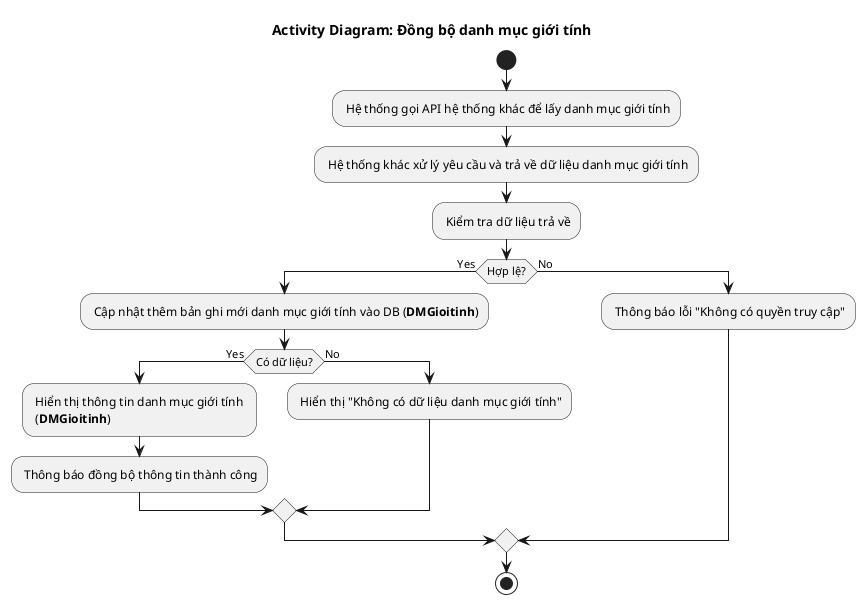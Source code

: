 @startuml DMGioitinh_API
!pragma layout smetana
title Activity Diagram: Đồng bộ danh mục giới tính

start
: Hệ thống gọi API hệ thống khác để lấy danh mục giới tính;
: Hệ thống khác xử lý yêu cầu và trả về dữ liệu danh mục giới tính;
: Kiểm tra dữ liệu trả về;

if (Hợp lệ?) then (Yes)
  : Cập nhật thêm bản ghi mới danh mục giới tính vào DB (**DMGioitinh**);
  if (Có dữ liệu?) then (Yes)
    : Hiển thị thông tin danh mục giới tính \n (**DMGioitinh**);
    : Thông báo đồng bộ thông tin thành công;
  else (No)
    : Hiển thị "Không có dữ liệu danh mục giới tính";
  endif
else (No)
  : Thông báo lỗi "Không có quyền truy cập";
endif

stop
@enduml